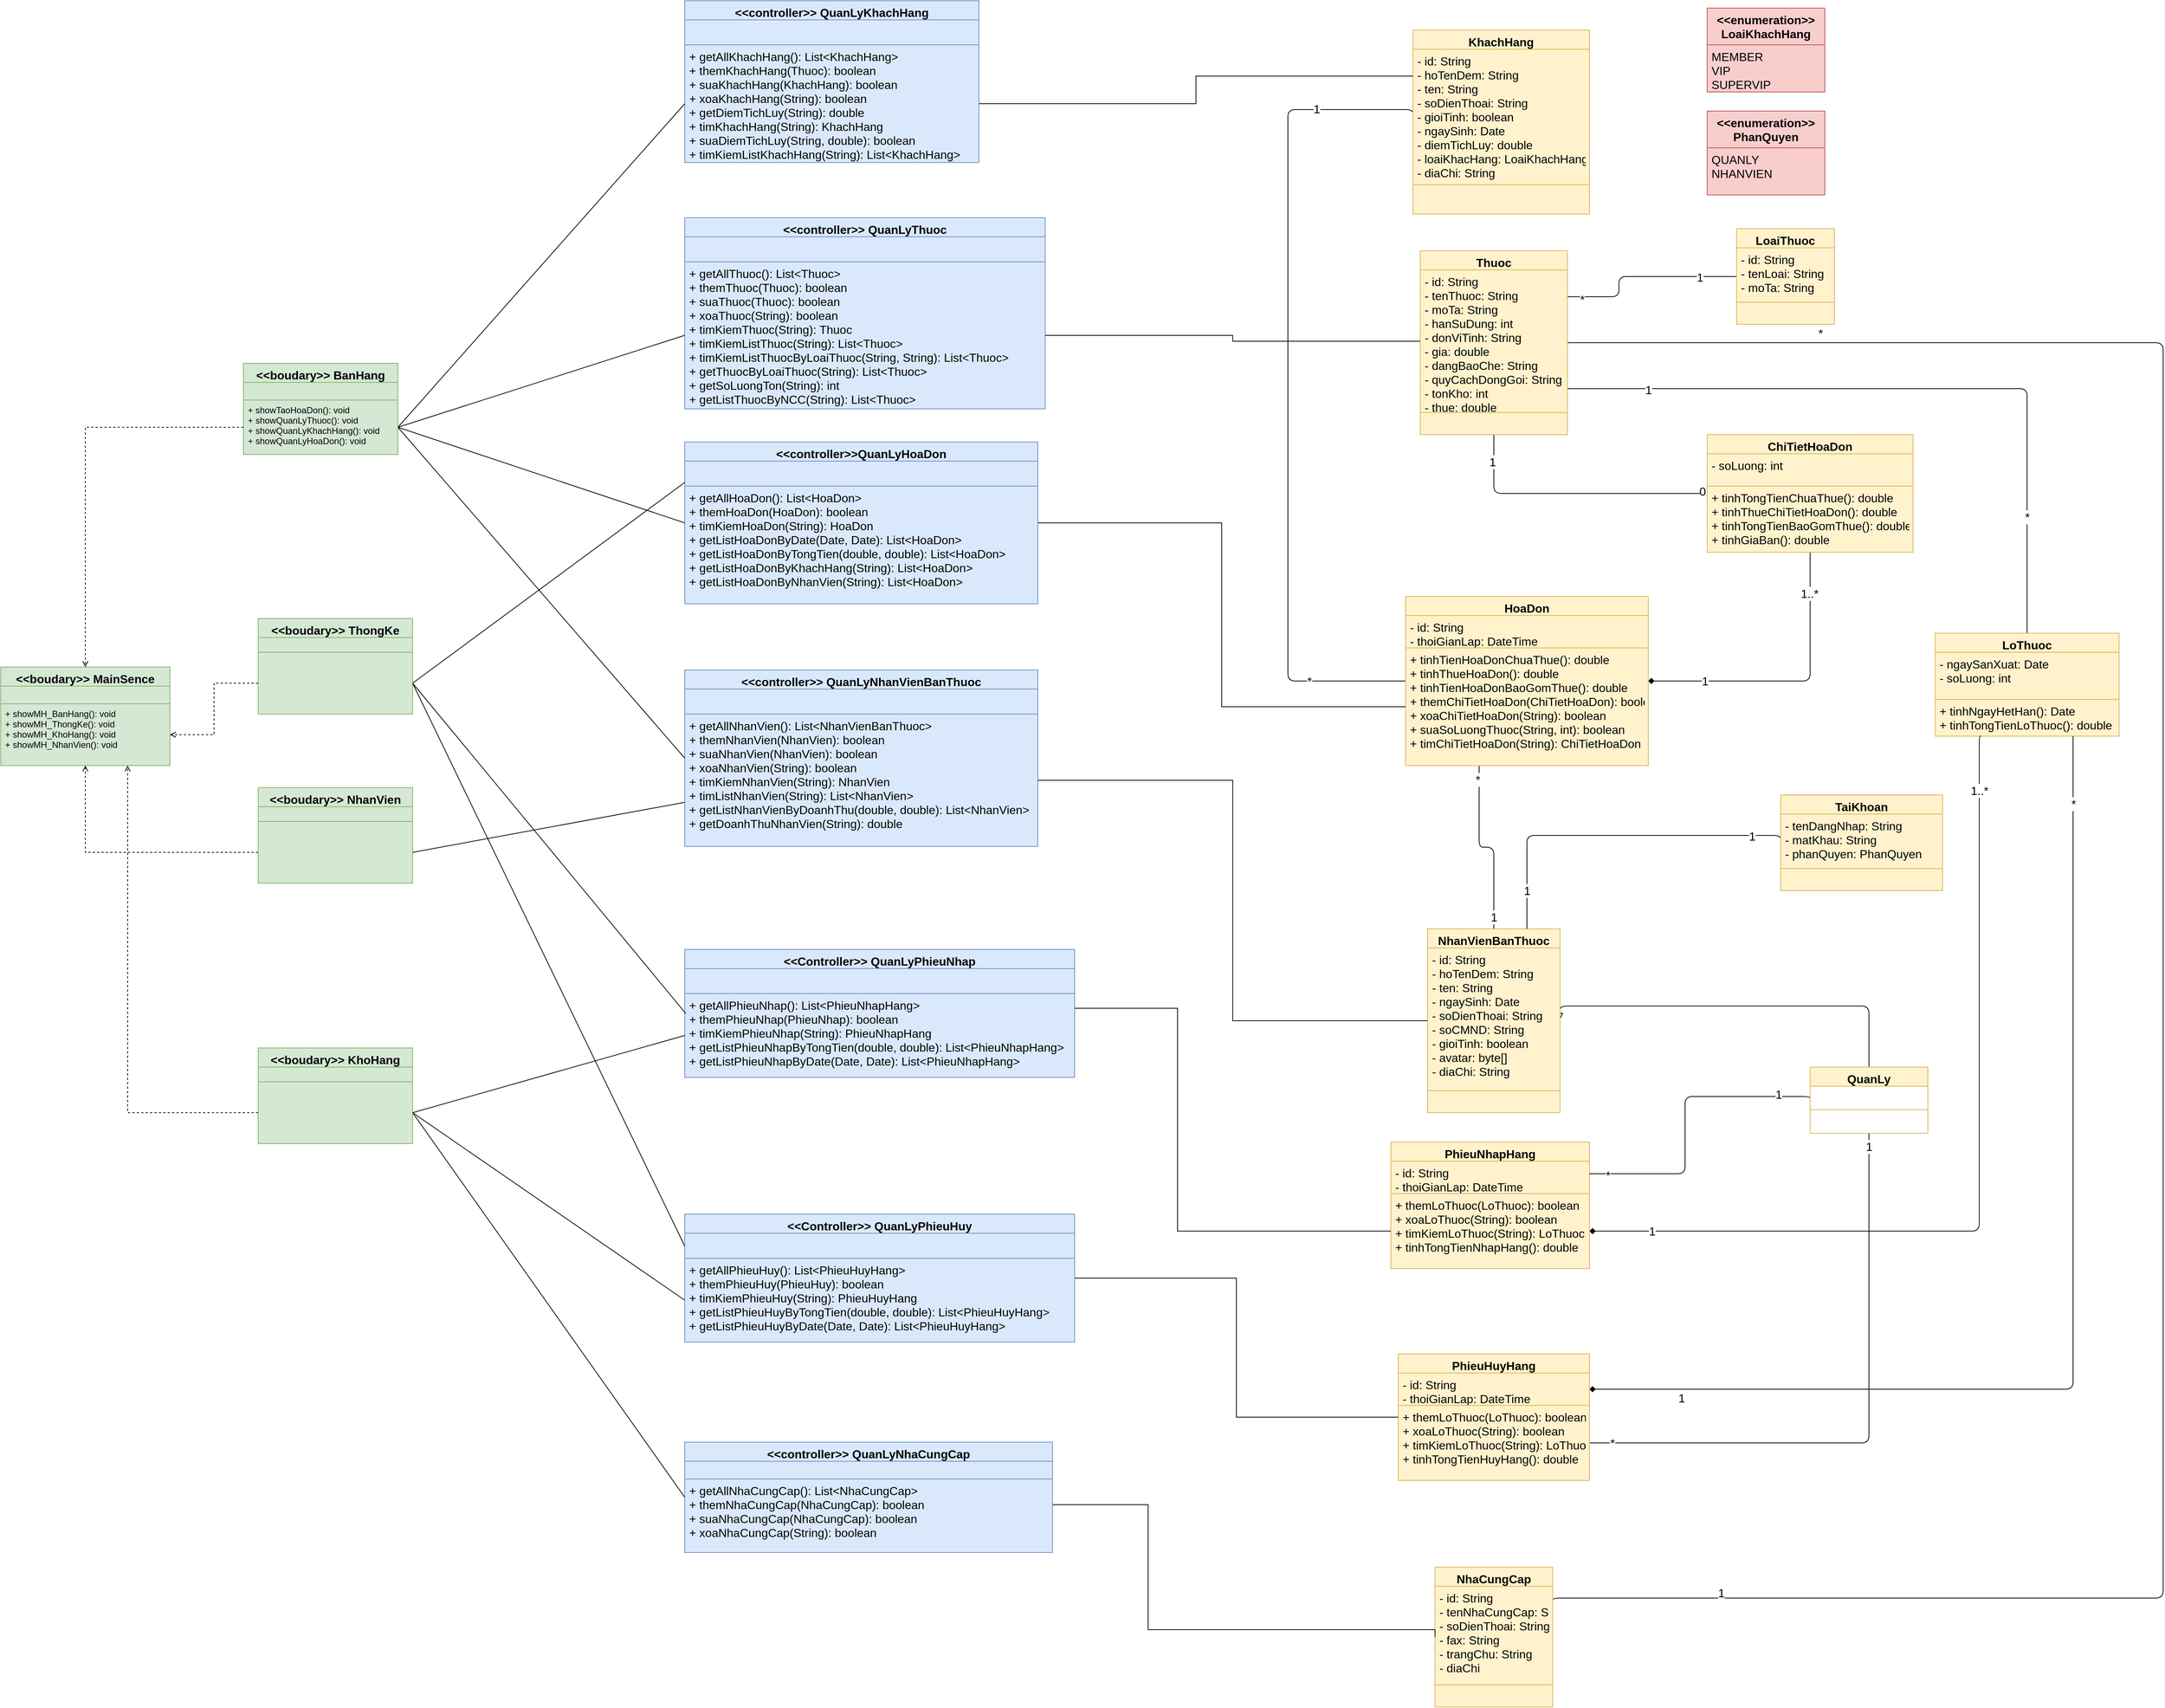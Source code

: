 <mxfile version="13.9.2" type="github">
  <diagram id="XHl6deZldhwPEHkXV4xW" name="Page-1">
    <mxGraphModel dx="7342" dy="2844" grid="1" gridSize="10" guides="1" tooltips="1" connect="1" arrows="1" fold="1" page="1" pageScale="1" pageWidth="827" pageHeight="1169" math="0" shadow="0">
      <root>
        <mxCell id="0" />
        <mxCell id="1" parent="0" />
        <mxCell id="72rOdH8bdGvCyoByHbND-1" style="edgeStyle=orthogonalEdgeStyle;rounded=1;orthogonalLoop=1;jettySize=auto;html=1;exitX=0;exitY=0.5;exitDx=0;exitDy=0;entryX=1;entryY=0.25;entryDx=0;entryDy=0;endArrow=none;endFill=0;fontSize=16;" parent="1" source="72rOdH8bdGvCyoByHbND-67" target="72rOdH8bdGvCyoByHbND-72" edge="1">
          <mxGeometry relative="1" as="geometry">
            <Array as="points">
              <mxPoint x="650" y="405" />
              <mxPoint x="650" y="433" />
            </Array>
          </mxGeometry>
        </mxCell>
        <mxCell id="72rOdH8bdGvCyoByHbND-2" value="*" style="edgeLabel;html=1;align=center;verticalAlign=middle;resizable=0;points=[];fontSize=16;" parent="72rOdH8bdGvCyoByHbND-1" vertex="1" connectable="0">
          <mxGeometry x="0.767" relative="1" as="geometry">
            <mxPoint x="-10" y="3" as="offset" />
          </mxGeometry>
        </mxCell>
        <mxCell id="72rOdH8bdGvCyoByHbND-3" value="1" style="edgeLabel;html=1;align=center;verticalAlign=middle;resizable=0;points=[];fontSize=16;" parent="72rOdH8bdGvCyoByHbND-1" vertex="1" connectable="0">
          <mxGeometry x="-0.678" y="1" relative="1" as="geometry">
            <mxPoint x="-9" as="offset" />
          </mxGeometry>
        </mxCell>
        <mxCell id="72rOdH8bdGvCyoByHbND-4" style="edgeStyle=orthogonalEdgeStyle;rounded=1;orthogonalLoop=1;jettySize=auto;html=1;entryX=1;entryY=0.5;entryDx=0;entryDy=0;endArrow=none;endFill=0;exitX=1;exitY=0.25;exitDx=0;exitDy=0;fontSize=16;" parent="1" source="72rOdH8bdGvCyoByHbND-78" target="72rOdH8bdGvCyoByHbND-72" edge="1">
          <mxGeometry relative="1" as="geometry">
            <mxPoint x="1500" y="1027" as="sourcePoint" />
            <Array as="points">
              <mxPoint x="560" y="2202" />
              <mxPoint x="1390" y="2202" />
              <mxPoint x="1390" y="495" />
            </Array>
          </mxGeometry>
        </mxCell>
        <mxCell id="72rOdH8bdGvCyoByHbND-5" value="*" style="edgeLabel;html=1;align=center;verticalAlign=middle;resizable=0;points=[];fontSize=16;" parent="72rOdH8bdGvCyoByHbND-4" vertex="1" connectable="0">
          <mxGeometry x="0.795" relative="1" as="geometry">
            <mxPoint y="-13.12" as="offset" />
          </mxGeometry>
        </mxCell>
        <mxCell id="72rOdH8bdGvCyoByHbND-6" value="1" style="edgeLabel;html=1;align=center;verticalAlign=middle;resizable=0;points=[];fontSize=16;" parent="72rOdH8bdGvCyoByHbND-4" vertex="1" connectable="0">
          <mxGeometry x="-0.862" relative="1" as="geometry">
            <mxPoint x="2.5" y="-7.15" as="offset" />
          </mxGeometry>
        </mxCell>
        <mxCell id="72rOdH8bdGvCyoByHbND-7" style="edgeStyle=orthogonalEdgeStyle;rounded=1;orthogonalLoop=1;jettySize=auto;html=1;exitX=0.5;exitY=0;exitDx=0;exitDy=0;endArrow=none;endFill=0;entryX=1;entryY=0.75;entryDx=0;entryDy=0;fontSize=16;" parent="1" source="72rOdH8bdGvCyoByHbND-35" target="72rOdH8bdGvCyoByHbND-72" edge="1">
          <mxGeometry relative="1" as="geometry">
            <mxPoint x="1490" y="1090" as="targetPoint" />
          </mxGeometry>
        </mxCell>
        <mxCell id="72rOdH8bdGvCyoByHbND-8" value="1" style="edgeLabel;html=1;align=center;verticalAlign=middle;resizable=0;points=[];fontSize=16;" parent="72rOdH8bdGvCyoByHbND-7" vertex="1" connectable="0">
          <mxGeometry x="0.771" y="1" relative="1" as="geometry">
            <mxPoint as="offset" />
          </mxGeometry>
        </mxCell>
        <mxCell id="72rOdH8bdGvCyoByHbND-9" value="*" style="edgeLabel;html=1;align=center;verticalAlign=middle;resizable=0;points=[];fontSize=16;" parent="72rOdH8bdGvCyoByHbND-7" vertex="1" connectable="0">
          <mxGeometry x="-0.669" relative="1" as="geometry">
            <mxPoint as="offset" />
          </mxGeometry>
        </mxCell>
        <mxCell id="72rOdH8bdGvCyoByHbND-10" style="edgeStyle=orthogonalEdgeStyle;rounded=1;orthogonalLoop=1;jettySize=auto;html=1;exitX=0.5;exitY=0;exitDx=0;exitDy=0;entryX=0.303;entryY=1;entryDx=0;entryDy=0;endArrow=none;endFill=0;fontSize=16;entryPerimeter=0;" parent="1" source="72rOdH8bdGvCyoByHbND-53" target="72rOdH8bdGvCyoByHbND-71" edge="1">
          <mxGeometry relative="1" as="geometry" />
        </mxCell>
        <mxCell id="72rOdH8bdGvCyoByHbND-11" value="1" style="edgeLabel;html=1;align=center;verticalAlign=middle;resizable=0;points=[];fontSize=16;" parent="72rOdH8bdGvCyoByHbND-10" vertex="1" connectable="0">
          <mxGeometry x="-0.869" relative="1" as="geometry">
            <mxPoint as="offset" />
          </mxGeometry>
        </mxCell>
        <mxCell id="72rOdH8bdGvCyoByHbND-12" value="*" style="edgeLabel;html=1;align=center;verticalAlign=middle;resizable=0;points=[];fontSize=16;" parent="72rOdH8bdGvCyoByHbND-10" vertex="1" connectable="0">
          <mxGeometry x="0.841" y="2" relative="1" as="geometry">
            <mxPoint as="offset" />
          </mxGeometry>
        </mxCell>
        <mxCell id="72rOdH8bdGvCyoByHbND-16" style="edgeStyle=orthogonalEdgeStyle;rounded=1;orthogonalLoop=1;jettySize=auto;html=1;exitX=1;exitY=0.5;exitDx=0;exitDy=0;entryX=0.5;entryY=0;entryDx=0;entryDy=0;startArrow=block;startFill=0;endArrow=none;endFill=0;fontSize=16;" parent="1" source="72rOdH8bdGvCyoByHbND-54" target="72rOdH8bdGvCyoByHbND-65" edge="1">
          <mxGeometry relative="1" as="geometry">
            <Array as="points">
              <mxPoint x="570" y="1397" />
              <mxPoint x="990" y="1397" />
            </Array>
          </mxGeometry>
        </mxCell>
        <mxCell id="72rOdH8bdGvCyoByHbND-17" style="edgeStyle=orthogonalEdgeStyle;rounded=1;orthogonalLoop=1;jettySize=auto;html=1;exitX=0;exitY=0.5;exitDx=0;exitDy=0;endArrow=none;endFill=0;fontSize=16;" parent="1" source="72rOdH8bdGvCyoByHbND-33" target="72rOdH8bdGvCyoByHbND-69" edge="1">
          <mxGeometry relative="1" as="geometry">
            <Array as="points">
              <mxPoint x="200" y="178" />
              <mxPoint x="200" y="955" />
            </Array>
          </mxGeometry>
        </mxCell>
        <mxCell id="72rOdH8bdGvCyoByHbND-18" value="1" style="edgeLabel;html=1;align=center;verticalAlign=middle;resizable=0;points=[];fontSize=16;" parent="72rOdH8bdGvCyoByHbND-17" vertex="1" connectable="0">
          <mxGeometry x="-0.747" y="-1" relative="1" as="geometry">
            <mxPoint as="offset" />
          </mxGeometry>
        </mxCell>
        <mxCell id="72rOdH8bdGvCyoByHbND-19" value="*" style="edgeLabel;html=1;align=center;verticalAlign=middle;resizable=0;points=[];fontSize=16;" parent="72rOdH8bdGvCyoByHbND-17" vertex="1" connectable="0">
          <mxGeometry x="0.765" relative="1" as="geometry">
            <mxPoint as="offset" />
          </mxGeometry>
        </mxCell>
        <mxCell id="72rOdH8bdGvCyoByHbND-23" style="edgeStyle=orthogonalEdgeStyle;rounded=1;orthogonalLoop=1;jettySize=auto;html=1;exitX=0.5;exitY=1;exitDx=0;exitDy=0;endArrow=diamond;endFill=1;fontSize=16;entryX=1;entryY=0.5;entryDx=0;entryDy=0;" parent="1" source="72rOdH8bdGvCyoByHbND-75" target="72rOdH8bdGvCyoByHbND-69" edge="1">
          <mxGeometry relative="1" as="geometry">
            <Array as="points">
              <mxPoint x="910" y="955" />
            </Array>
          </mxGeometry>
        </mxCell>
        <mxCell id="72rOdH8bdGvCyoByHbND-24" value="1" style="edgeLabel;html=1;align=center;verticalAlign=middle;resizable=0;points=[];fontSize=16;" parent="72rOdH8bdGvCyoByHbND-23" vertex="1" connectable="0">
          <mxGeometry x="0.61" relative="1" as="geometry">
            <mxPoint as="offset" />
          </mxGeometry>
        </mxCell>
        <mxCell id="72rOdH8bdGvCyoByHbND-25" value="1..*" style="edgeLabel;html=1;align=center;verticalAlign=middle;resizable=0;points=[];fontSize=16;" parent="72rOdH8bdGvCyoByHbND-23" vertex="1" connectable="0">
          <mxGeometry x="-0.718" y="-1" relative="1" as="geometry">
            <mxPoint as="offset" />
          </mxGeometry>
        </mxCell>
        <mxCell id="72rOdH8bdGvCyoByHbND-26" style="edgeStyle=orthogonalEdgeStyle;rounded=1;orthogonalLoop=1;jettySize=auto;html=1;exitX=0;exitY=0.25;exitDx=0;exitDy=0;entryX=0.5;entryY=1;entryDx=0;entryDy=0;endArrow=none;endFill=0;fontSize=16;" parent="1" source="72rOdH8bdGvCyoByHbND-75" target="72rOdH8bdGvCyoByHbND-74" edge="1">
          <mxGeometry relative="1" as="geometry">
            <Array as="points">
              <mxPoint x="480" y="700" />
            </Array>
          </mxGeometry>
        </mxCell>
        <mxCell id="72rOdH8bdGvCyoByHbND-27" value="0..*" style="edgeLabel;html=1;align=center;verticalAlign=middle;resizable=0;points=[];fontSize=16;" parent="72rOdH8bdGvCyoByHbND-26" vertex="1" connectable="0">
          <mxGeometry x="-0.821" y="1" relative="1" as="geometry">
            <mxPoint as="offset" />
          </mxGeometry>
        </mxCell>
        <mxCell id="72rOdH8bdGvCyoByHbND-28" value="1" style="edgeLabel;html=1;align=center;verticalAlign=middle;resizable=0;points=[];fontSize=16;" parent="72rOdH8bdGvCyoByHbND-26" vertex="1" connectable="0">
          <mxGeometry x="0.821" y="2" relative="1" as="geometry">
            <mxPoint as="offset" />
          </mxGeometry>
        </mxCell>
        <mxCell id="72rOdH8bdGvCyoByHbND-32" value="KhachHang" style="swimlane;fontStyle=1;align=center;verticalAlign=top;childLayout=stackLayout;horizontal=1;startSize=26;horizontalStack=0;resizeParent=1;resizeParentMax=0;resizeLast=0;collapsible=1;marginBottom=0;fillColor=#fff2cc;strokeColor=#d6b656;fontSize=16;" parent="1" vertex="1">
          <mxGeometry x="370" y="70" width="240" height="250" as="geometry" />
        </mxCell>
        <mxCell id="72rOdH8bdGvCyoByHbND-33" value="- id: String&#xa;- hoTenDem: String&#xa;- ten: String&#xa;- soDienThoai: String&#xa;- gioiTinh: boolean&#xa;- ngaySinh: Date&#xa;- diemTichLuy: double&#xa;- loaiKhacHang: LoaiKhachHang&#xa;- diaChi: String" style="text;strokeColor=#d6b656;fillColor=#fff2cc;align=left;verticalAlign=top;spacingLeft=4;spacingRight=4;overflow=hidden;rotatable=0;points=[[0,0.5],[1,0.5]];portConstraint=eastwest;fontSize=16;" parent="72rOdH8bdGvCyoByHbND-32" vertex="1">
          <mxGeometry y="26" width="240" height="184" as="geometry" />
        </mxCell>
        <mxCell id="72rOdH8bdGvCyoByHbND-34" value="" style="rounded=0;whiteSpace=wrap;html=1;fillColor=#fff2cc;strokeColor=#d6b656;fontSize=16;" parent="72rOdH8bdGvCyoByHbND-32" vertex="1">
          <mxGeometry y="210" width="240" height="40" as="geometry" />
        </mxCell>
        <mxCell id="72rOdH8bdGvCyoByHbND-35" value="LoThuoc" style="swimlane;fontStyle=1;align=center;verticalAlign=top;childLayout=stackLayout;horizontal=1;startSize=26;horizontalStack=0;resizeParent=1;resizeParentMax=0;resizeLast=0;collapsible=1;marginBottom=0;fillColor=#fff2cc;strokeColor=#d6b656;fontSize=16;" parent="1" vertex="1">
          <mxGeometry x="1080" y="890" width="250" height="140" as="geometry" />
        </mxCell>
        <mxCell id="72rOdH8bdGvCyoByHbND-36" value="- ngaySanXuat: Date&#xa;- soLuong: int" style="text;strokeColor=#d6b656;fillColor=#fff2cc;align=left;verticalAlign=top;spacingLeft=4;spacingRight=4;overflow=hidden;rotatable=0;points=[[0,0.5],[1,0.5]];portConstraint=eastwest;fontSize=16;" parent="72rOdH8bdGvCyoByHbND-35" vertex="1">
          <mxGeometry y="26" width="250" height="64" as="geometry" />
        </mxCell>
        <mxCell id="72rOdH8bdGvCyoByHbND-37" value="+ tinhNgayHetHan(): Date&#xa;+ tinhTongTienLoThuoc(): double" style="text;strokeColor=#d6b656;fillColor=#fff2cc;align=left;verticalAlign=top;spacingLeft=4;spacingRight=4;overflow=hidden;rotatable=0;points=[[0,0.5],[1,0.5]];portConstraint=eastwest;fontSize=16;" parent="72rOdH8bdGvCyoByHbND-35" vertex="1">
          <mxGeometry y="90" width="250" height="50" as="geometry" />
        </mxCell>
        <mxCell id="72rOdH8bdGvCyoByHbND-38" style="edgeStyle=orthogonalEdgeStyle;rounded=1;orthogonalLoop=1;jettySize=auto;html=1;exitX=1;exitY=0.5;exitDx=0;exitDy=0;entryX=0.25;entryY=1;entryDx=0;entryDy=0;startArrow=diamond;startFill=1;endArrow=none;endFill=0;fontSize=16;" parent="1" source="72rOdH8bdGvCyoByHbND-43" target="72rOdH8bdGvCyoByHbND-35" edge="1">
          <mxGeometry relative="1" as="geometry">
            <Array as="points">
              <mxPoint x="1140" y="1703" />
              <mxPoint x="1140" y="1030" />
            </Array>
          </mxGeometry>
        </mxCell>
        <mxCell id="72rOdH8bdGvCyoByHbND-39" value="1" style="edgeLabel;html=1;align=center;verticalAlign=middle;resizable=0;points=[];fontSize=16;" parent="72rOdH8bdGvCyoByHbND-38" vertex="1" connectable="0">
          <mxGeometry x="-0.86" relative="1" as="geometry">
            <mxPoint as="offset" />
          </mxGeometry>
        </mxCell>
        <mxCell id="72rOdH8bdGvCyoByHbND-40" value="1..*" style="edgeLabel;html=1;align=center;verticalAlign=middle;resizable=0;points=[];fontSize=16;" parent="72rOdH8bdGvCyoByHbND-38" vertex="1" connectable="0">
          <mxGeometry x="0.874" relative="1" as="geometry">
            <mxPoint as="offset" />
          </mxGeometry>
        </mxCell>
        <mxCell id="72rOdH8bdGvCyoByHbND-41" value="PhieuNhapHang" style="swimlane;fontStyle=1;align=center;verticalAlign=top;childLayout=stackLayout;horizontal=1;startSize=26;horizontalStack=0;resizeParent=1;resizeParentMax=0;resizeLast=0;collapsible=1;marginBottom=0;fillColor=#fff2cc;strokeColor=#d6b656;fontSize=16;" parent="1" vertex="1">
          <mxGeometry x="340" y="1582" width="270" height="172" as="geometry" />
        </mxCell>
        <mxCell id="72rOdH8bdGvCyoByHbND-42" value="- id: String&#xa;- thoiGianLap: DateTime " style="text;strokeColor=#d6b656;fillColor=#fff2cc;align=left;verticalAlign=top;spacingLeft=4;spacingRight=4;overflow=hidden;rotatable=0;points=[[0,0.5],[1,0.5]];portConstraint=eastwest;fontSize=16;" parent="72rOdH8bdGvCyoByHbND-41" vertex="1">
          <mxGeometry y="26" width="270" height="44" as="geometry" />
        </mxCell>
        <mxCell id="72rOdH8bdGvCyoByHbND-43" value="+ themLoThuoc(LoThuoc): boolean&#xa;+ xoaLoThuoc(String): boolean&#xa;+ timKiemLoThuoc(String): LoThuoc&#xa;+ tinhTongTienNhapHang(): double" style="text;strokeColor=#d6b656;fillColor=#fff2cc;align=left;verticalAlign=top;spacingLeft=4;spacingRight=4;overflow=hidden;rotatable=0;points=[[0,0.5],[1,0.5]];portConstraint=eastwest;fontSize=16;" parent="72rOdH8bdGvCyoByHbND-41" vertex="1">
          <mxGeometry y="70" width="270" height="102" as="geometry" />
        </mxCell>
        <mxCell id="72rOdH8bdGvCyoByHbND-44" style="edgeStyle=orthogonalEdgeStyle;rounded=1;orthogonalLoop=1;jettySize=auto;html=1;exitX=1;exitY=0.25;exitDx=0;exitDy=0;entryX=0;entryY=0.5;entryDx=0;entryDy=0;startArrow=none;startFill=0;endArrow=none;endFill=0;fontSize=16;" parent="1" source="72rOdH8bdGvCyoByHbND-41" target="72rOdH8bdGvCyoByHbND-65" edge="1">
          <mxGeometry relative="1" as="geometry">
            <Array as="points">
              <mxPoint x="740" y="1625" />
              <mxPoint x="740" y="1520" />
              <mxPoint x="910" y="1520" />
            </Array>
          </mxGeometry>
        </mxCell>
        <mxCell id="72rOdH8bdGvCyoByHbND-45" value="1" style="edgeLabel;html=1;align=center;verticalAlign=middle;resizable=0;points=[];fontSize=16;" parent="72rOdH8bdGvCyoByHbND-44" vertex="1" connectable="0">
          <mxGeometry x="0.766" y="3" relative="1" as="geometry">
            <mxPoint as="offset" />
          </mxGeometry>
        </mxCell>
        <mxCell id="72rOdH8bdGvCyoByHbND-46" value="*" style="edgeLabel;html=1;align=center;verticalAlign=middle;resizable=0;points=[];fontSize=16;" parent="72rOdH8bdGvCyoByHbND-44" vertex="1" connectable="0">
          <mxGeometry x="-0.881" y="-2" relative="1" as="geometry">
            <mxPoint as="offset" />
          </mxGeometry>
        </mxCell>
        <mxCell id="72rOdH8bdGvCyoByHbND-47" style="edgeStyle=orthogonalEdgeStyle;rounded=1;orthogonalLoop=1;jettySize=auto;html=1;exitX=1;exitY=0.5;exitDx=0;exitDy=0;entryX=0.75;entryY=1;entryDx=0;entryDy=0;startArrow=diamond;startFill=1;endArrow=none;endFill=0;fontSize=16;" parent="1" source="72rOdH8bdGvCyoByHbND-57" target="72rOdH8bdGvCyoByHbND-35" edge="1">
          <mxGeometry relative="1" as="geometry">
            <Array as="points">
              <mxPoint x="1268" y="1918" />
            </Array>
          </mxGeometry>
        </mxCell>
        <mxCell id="72rOdH8bdGvCyoByHbND-48" value="1" style="edgeLabel;html=1;align=center;verticalAlign=middle;resizable=0;points=[];fontSize=16;" parent="72rOdH8bdGvCyoByHbND-47" vertex="1" connectable="0">
          <mxGeometry x="-0.838" y="-12" relative="1" as="geometry">
            <mxPoint as="offset" />
          </mxGeometry>
        </mxCell>
        <mxCell id="72rOdH8bdGvCyoByHbND-49" value="*" style="edgeLabel;html=1;align=center;verticalAlign=middle;resizable=0;points=[];fontSize=16;" parent="72rOdH8bdGvCyoByHbND-47" vertex="1" connectable="0">
          <mxGeometry x="0.881" relative="1" as="geometry">
            <mxPoint as="offset" />
          </mxGeometry>
        </mxCell>
        <mxCell id="72rOdH8bdGvCyoByHbND-50" style="edgeStyle=orthogonalEdgeStyle;rounded=1;orthogonalLoop=1;jettySize=auto;html=1;exitX=1;exitY=0.5;exitDx=0;exitDy=0;entryX=0.5;entryY=1;entryDx=0;entryDy=0;startArrow=none;startFill=0;endArrow=none;endFill=0;fontSize=16;" parent="1" source="72rOdH8bdGvCyoByHbND-58" target="72rOdH8bdGvCyoByHbND-65" edge="1">
          <mxGeometry relative="1" as="geometry">
            <Array as="points">
              <mxPoint x="990" y="1991" />
            </Array>
          </mxGeometry>
        </mxCell>
        <mxCell id="72rOdH8bdGvCyoByHbND-51" value="*" style="edgeLabel;html=1;align=center;verticalAlign=middle;resizable=0;points=[];fontSize=16;" parent="72rOdH8bdGvCyoByHbND-50" vertex="1" connectable="0">
          <mxGeometry x="-0.924" relative="1" as="geometry">
            <mxPoint as="offset" />
          </mxGeometry>
        </mxCell>
        <mxCell id="72rOdH8bdGvCyoByHbND-52" value="1" style="edgeLabel;html=1;align=center;verticalAlign=middle;resizable=0;points=[];fontSize=16;" parent="72rOdH8bdGvCyoByHbND-50" vertex="1" connectable="0">
          <mxGeometry x="0.956" relative="1" as="geometry">
            <mxPoint as="offset" />
          </mxGeometry>
        </mxCell>
        <mxCell id="72rOdH8bdGvCyoByHbND-53" value="NhanVienBanThuoc" style="swimlane;fontStyle=1;align=center;verticalAlign=top;childLayout=stackLayout;horizontal=1;startSize=26;horizontalStack=0;resizeParent=1;resizeParentMax=0;resizeLast=0;collapsible=1;marginBottom=0;fillColor=#fff2cc;strokeColor=#d6b656;fontSize=16;" parent="1" vertex="1">
          <mxGeometry x="390" y="1292" width="180" height="250" as="geometry" />
        </mxCell>
        <mxCell id="72rOdH8bdGvCyoByHbND-54" value="- id: String&#xa;- hoTenDem: String&#xa;- ten: String&#xa;- ngaySinh: Date&#xa;- soDienThoai: String&#xa;- soCMND: String&#xa;- gioiTinh: boolean&#xa;- avatar: byte[]&#xa;- diaChi: String" style="text;strokeColor=#d6b656;fillColor=#fff2cc;align=left;verticalAlign=top;spacingLeft=4;spacingRight=4;overflow=hidden;rotatable=0;points=[[0,0.5],[1,0.5]];portConstraint=eastwest;fontSize=16;" parent="72rOdH8bdGvCyoByHbND-53" vertex="1">
          <mxGeometry y="26" width="180" height="194" as="geometry" />
        </mxCell>
        <mxCell id="72rOdH8bdGvCyoByHbND-55" value="" style="rounded=0;whiteSpace=wrap;html=1;fillColor=#fff2cc;strokeColor=#d6b656;fontSize=16;" parent="72rOdH8bdGvCyoByHbND-53" vertex="1">
          <mxGeometry y="220" width="180" height="30" as="geometry" />
        </mxCell>
        <mxCell id="72rOdH8bdGvCyoByHbND-56" value="PhieuHuyHang" style="swimlane;fontStyle=1;align=center;verticalAlign=top;childLayout=stackLayout;horizontal=1;startSize=26;horizontalStack=0;resizeParent=1;resizeParentMax=0;resizeLast=0;collapsible=1;marginBottom=0;fillColor=#fff2cc;strokeColor=#d6b656;fontSize=16;" parent="1" vertex="1">
          <mxGeometry x="350" y="1870" width="260" height="172" as="geometry" />
        </mxCell>
        <mxCell id="72rOdH8bdGvCyoByHbND-57" value="- id: String&#xa;- thoiGianLap: DateTime " style="text;strokeColor=#d6b656;fillColor=#fff2cc;align=left;verticalAlign=top;spacingLeft=4;spacingRight=4;overflow=hidden;rotatable=0;points=[[0,0.5],[1,0.5]];portConstraint=eastwest;fontSize=16;" parent="72rOdH8bdGvCyoByHbND-56" vertex="1">
          <mxGeometry y="26" width="260" height="44" as="geometry" />
        </mxCell>
        <mxCell id="72rOdH8bdGvCyoByHbND-58" value="+ themLoThuoc(LoThuoc): boolean&#xa;+ xoaLoThuoc(String): boolean&#xa;+ timKiemLoThuoc(String): LoThuoc&#xa;+ tinhTongTienHuyHang(): double" style="text;strokeColor=#d6b656;fillColor=#fff2cc;align=left;verticalAlign=top;spacingLeft=4;spacingRight=4;overflow=hidden;rotatable=0;points=[[0,0.5],[1,0.5]];portConstraint=eastwest;fontSize=16;" parent="72rOdH8bdGvCyoByHbND-56" vertex="1">
          <mxGeometry y="70" width="260" height="102" as="geometry" />
        </mxCell>
        <mxCell id="72rOdH8bdGvCyoByHbND-59" style="edgeStyle=orthogonalEdgeStyle;rounded=1;orthogonalLoop=1;jettySize=auto;html=1;exitX=0;exitY=0.5;exitDx=0;exitDy=0;entryX=0.75;entryY=0;entryDx=0;entryDy=0;endArrow=none;endFill=0;fontSize=16;" parent="1" source="72rOdH8bdGvCyoByHbND-62" target="72rOdH8bdGvCyoByHbND-53" edge="1">
          <mxGeometry relative="1" as="geometry">
            <Array as="points">
              <mxPoint x="525" y="1165" />
            </Array>
          </mxGeometry>
        </mxCell>
        <mxCell id="72rOdH8bdGvCyoByHbND-60" value="1" style="edgeLabel;html=1;align=center;verticalAlign=middle;resizable=0;points=[];fontSize=16;" parent="72rOdH8bdGvCyoByHbND-59" vertex="1" connectable="0">
          <mxGeometry x="-0.797" y="1" relative="1" as="geometry">
            <mxPoint as="offset" />
          </mxGeometry>
        </mxCell>
        <mxCell id="72rOdH8bdGvCyoByHbND-61" value="1" style="edgeLabel;html=1;align=center;verticalAlign=middle;resizable=0;points=[];fontSize=16;" parent="72rOdH8bdGvCyoByHbND-59" vertex="1" connectable="0">
          <mxGeometry x="0.782" relative="1" as="geometry">
            <mxPoint as="offset" />
          </mxGeometry>
        </mxCell>
        <mxCell id="72rOdH8bdGvCyoByHbND-62" value="TaiKhoan" style="swimlane;fontStyle=1;align=center;verticalAlign=top;childLayout=stackLayout;horizontal=1;startSize=26;horizontalStack=0;resizeParent=1;resizeParentMax=0;resizeLast=0;collapsible=1;marginBottom=0;fillColor=#fff2cc;strokeColor=#d6b656;fontSize=16;" parent="1" vertex="1">
          <mxGeometry x="870" y="1110" width="220" height="130" as="geometry" />
        </mxCell>
        <mxCell id="72rOdH8bdGvCyoByHbND-63" value="- tenDangNhap: String&#xa;- matKhau: String&#xa;- phanQuyen: PhanQuyen" style="text;strokeColor=#d6b656;fillColor=#fff2cc;align=left;verticalAlign=top;spacingLeft=4;spacingRight=4;overflow=hidden;rotatable=0;points=[[0,0.5],[1,0.5]];portConstraint=eastwest;fontSize=16;" parent="72rOdH8bdGvCyoByHbND-62" vertex="1">
          <mxGeometry y="26" width="220" height="74" as="geometry" />
        </mxCell>
        <mxCell id="72rOdH8bdGvCyoByHbND-64" value="" style="rounded=0;whiteSpace=wrap;html=1;fillColor=#fff2cc;strokeColor=#d6b656;fontSize=16;" parent="72rOdH8bdGvCyoByHbND-62" vertex="1">
          <mxGeometry y="100" width="220" height="30" as="geometry" />
        </mxCell>
        <mxCell id="72rOdH8bdGvCyoByHbND-65" value="QuanLy" style="swimlane;fontStyle=1;align=center;verticalAlign=top;childLayout=stackLayout;horizontal=1;startSize=26;horizontalStack=0;resizeParent=1;resizeParentMax=0;resizeLast=0;collapsible=1;marginBottom=0;fillColor=#fff2cc;strokeColor=#d6b656;fontSize=16;" parent="1" vertex="1">
          <mxGeometry x="910" y="1480" width="160" height="90" as="geometry" />
        </mxCell>
        <mxCell id="72rOdH8bdGvCyoByHbND-66" value="" style="line;strokeWidth=1;fillColor=#fff2cc;align=left;verticalAlign=middle;spacingTop=-1;spacingLeft=3;spacingRight=3;rotatable=0;labelPosition=right;points=[];portConstraint=eastwest;strokeColor=#d6b656;fontSize=16;" parent="72rOdH8bdGvCyoByHbND-65" vertex="1">
          <mxGeometry y="26" width="160" height="64" as="geometry" />
        </mxCell>
        <mxCell id="72rOdH8bdGvCyoByHbND-67" value="LoaiThuoc" style="swimlane;fontStyle=1;align=center;verticalAlign=top;childLayout=stackLayout;horizontal=1;startSize=26;horizontalStack=0;resizeParent=1;resizeParentMax=0;resizeLast=0;collapsible=1;marginBottom=0;fillColor=#fff2cc;strokeColor=#d6b656;fontSize=16;" parent="1" vertex="1">
          <mxGeometry x="810" y="340" width="133" height="130" as="geometry" />
        </mxCell>
        <mxCell id="72rOdH8bdGvCyoByHbND-68" value="- id: String&#xa;- tenLoai: String&#xa;- moTa: String" style="text;strokeColor=#d6b656;fillColor=#fff2cc;align=left;verticalAlign=top;spacingLeft=4;spacingRight=4;overflow=hidden;rotatable=0;points=[[0,0.5],[1,0.5]];portConstraint=eastwest;fontSize=16;" parent="72rOdH8bdGvCyoByHbND-67" vertex="1">
          <mxGeometry y="26" width="133" height="74" as="geometry" />
        </mxCell>
        <mxCell id="72rOdH8bdGvCyoByHbND-106" value="" style="rounded=0;whiteSpace=wrap;html=1;fillColor=#fff2cc;strokeColor=#d6b656;fontSize=16;" parent="72rOdH8bdGvCyoByHbND-67" vertex="1">
          <mxGeometry y="100" width="133" height="30" as="geometry" />
        </mxCell>
        <mxCell id="72rOdH8bdGvCyoByHbND-69" value="HoaDon" style="swimlane;fontStyle=1;align=center;verticalAlign=top;childLayout=stackLayout;horizontal=1;startSize=26;horizontalStack=0;resizeParent=1;resizeParentMax=0;resizeLast=0;collapsible=1;marginBottom=0;fillColor=#fff2cc;strokeColor=#d6b656;fontSize=16;" parent="1" vertex="1">
          <mxGeometry x="360" y="840" width="330" height="230" as="geometry" />
        </mxCell>
        <mxCell id="72rOdH8bdGvCyoByHbND-70" value="- id: String&#xa;- thoiGianLap: DateTime" style="text;strokeColor=#d6b656;fillColor=#fff2cc;align=left;verticalAlign=top;spacingLeft=4;spacingRight=4;overflow=hidden;rotatable=0;points=[[0,0.5],[1,0.5]];portConstraint=eastwest;fontSize=16;" parent="72rOdH8bdGvCyoByHbND-69" vertex="1">
          <mxGeometry y="26" width="330" height="44" as="geometry" />
        </mxCell>
        <mxCell id="72rOdH8bdGvCyoByHbND-71" value="+ tinhTienHoaDonChuaThue(): double&#xa;+ tinhThueHoaDon(): double&#xa;+ tinhTienHoaDonBaoGomThue(): double&#xa;+ themChiTietHoaDon(ChiTietHoaDon): boolean&#xa;+ xoaChiTietHoaDon(String): boolean&#xa;+ suaSoLuongThuoc(String, int): boolean&#xa;+ timChiTietHoaDon(String): ChiTietHoaDon" style="text;strokeColor=#d6b656;fillColor=#fff2cc;align=left;verticalAlign=top;spacingLeft=4;spacingRight=4;overflow=hidden;rotatable=0;points=[[0,0.5],[1,0.5]];portConstraint=eastwest;fontSize=16;" parent="72rOdH8bdGvCyoByHbND-69" vertex="1">
          <mxGeometry y="70" width="330" height="160" as="geometry" />
        </mxCell>
        <mxCell id="72rOdH8bdGvCyoByHbND-72" value="Thuoc" style="swimlane;fontStyle=1;align=center;verticalAlign=top;childLayout=stackLayout;horizontal=1;startSize=26;horizontalStack=0;resizeParent=1;resizeParentMax=0;resizeLast=0;collapsible=1;marginBottom=0;fillColor=#fff2cc;strokeColor=#d6b656;fontSize=16;" parent="1" vertex="1">
          <mxGeometry x="380" y="370" width="200" height="250" as="geometry" />
        </mxCell>
        <mxCell id="72rOdH8bdGvCyoByHbND-73" value="- id: String&#xa;- tenThuoc: String&#xa;- moTa: String&#xa;- hanSuDung: int&#xa;- donViTinh: String&#xa;- gia: double&#xa;- dangBaoChe: String&#xa;- quyCachDongGoi: String&#xa;- tonKho: int&#xa;- thue: double" style="text;strokeColor=#d6b656;fillColor=#fff2cc;align=left;verticalAlign=top;spacingLeft=4;spacingRight=4;overflow=hidden;rotatable=0;points=[[0,0.5],[1,0.5]];portConstraint=eastwest;fontSize=16;" parent="72rOdH8bdGvCyoByHbND-72" vertex="1">
          <mxGeometry y="26" width="200" height="194" as="geometry" />
        </mxCell>
        <mxCell id="72rOdH8bdGvCyoByHbND-74" value="" style="rounded=0;whiteSpace=wrap;html=1;fillColor=#fff2cc;strokeColor=#d6b656;fontSize=16;" parent="72rOdH8bdGvCyoByHbND-72" vertex="1">
          <mxGeometry y="220" width="200" height="30" as="geometry" />
        </mxCell>
        <mxCell id="72rOdH8bdGvCyoByHbND-75" value="ChiTietHoaDon" style="swimlane;fontStyle=1;align=center;verticalAlign=top;childLayout=stackLayout;horizontal=1;startSize=26;horizontalStack=0;resizeParent=1;resizeParentMax=0;resizeLast=0;collapsible=1;marginBottom=0;fillColor=#fff2cc;strokeColor=#d6b656;fontSize=16;" parent="1" vertex="1">
          <mxGeometry x="770" y="620" width="280" height="160" as="geometry" />
        </mxCell>
        <mxCell id="72rOdH8bdGvCyoByHbND-76" value="- soLuong: int" style="text;strokeColor=#d6b656;fillColor=#fff2cc;align=left;verticalAlign=top;spacingLeft=4;spacingRight=4;overflow=hidden;rotatable=0;points=[[0,0.5],[1,0.5]];portConstraint=eastwest;fontSize=16;" parent="72rOdH8bdGvCyoByHbND-75" vertex="1">
          <mxGeometry y="26" width="280" height="44" as="geometry" />
        </mxCell>
        <mxCell id="72rOdH8bdGvCyoByHbND-77" value="+ tinhTongTienChuaThue(): double&#xa;+ tinhThueChiTietHoaDon(): double&#xa;+ tinhTongTienBaoGomThue(): double&#xa;+ tinhGiaBan(): double" style="text;strokeColor=#d6b656;fillColor=#fff2cc;align=left;verticalAlign=top;spacingLeft=4;spacingRight=4;overflow=hidden;rotatable=0;points=[[0,0.5],[1,0.5]];portConstraint=eastwest;fontSize=16;" parent="72rOdH8bdGvCyoByHbND-75" vertex="1">
          <mxGeometry y="70" width="280" height="90" as="geometry" />
        </mxCell>
        <mxCell id="72rOdH8bdGvCyoByHbND-78" value="NhaCungCap" style="swimlane;fontStyle=1;align=center;verticalAlign=top;childLayout=stackLayout;horizontal=1;startSize=26;horizontalStack=0;resizeParent=1;resizeParentMax=0;resizeLast=0;collapsible=1;marginBottom=0;fillColor=#fff2cc;strokeColor=#d6b656;fontSize=16;" parent="1" vertex="1">
          <mxGeometry x="400" y="2160" width="160" height="190" as="geometry" />
        </mxCell>
        <mxCell id="72rOdH8bdGvCyoByHbND-79" value="- id: String&#xa;- tenNhaCungCap: String&#xa;- soDienThoai: String&#xa;- fax: String&#xa;- trangChu: String&#xa;- diaChi" style="text;strokeColor=#d6b656;fillColor=#fff2cc;align=left;verticalAlign=top;spacingLeft=4;spacingRight=4;overflow=hidden;rotatable=0;points=[[0,0.5],[1,0.5]];portConstraint=eastwest;fontSize=16;" parent="72rOdH8bdGvCyoByHbND-78" vertex="1">
          <mxGeometry y="26" width="160" height="134" as="geometry" />
        </mxCell>
        <mxCell id="72rOdH8bdGvCyoByHbND-80" value="" style="rounded=0;whiteSpace=wrap;html=1;fillColor=#fff2cc;strokeColor=#d6b656;fontSize=16;" parent="72rOdH8bdGvCyoByHbND-78" vertex="1">
          <mxGeometry y="160" width="160" height="30" as="geometry" />
        </mxCell>
        <mxCell id="72rOdH8bdGvCyoByHbND-84" value="&lt;&lt;enumeration&gt;&gt;&#xa;LoaiKhachHang" style="swimlane;fontStyle=1;align=center;verticalAlign=top;childLayout=stackLayout;horizontal=1;startSize=50;horizontalStack=0;resizeParent=1;resizeParentMax=0;resizeLast=0;collapsible=1;marginBottom=0;fillColor=#f8cecc;strokeColor=#b85450;fontSize=16;" parent="1" vertex="1">
          <mxGeometry x="770" y="40" width="160" height="114" as="geometry" />
        </mxCell>
        <mxCell id="72rOdH8bdGvCyoByHbND-85" value="MEMBER&#xa;VIP&#xa;SUPERVIP" style="text;strokeColor=#b85450;fillColor=#f8cecc;align=left;verticalAlign=top;spacingLeft=4;spacingRight=4;overflow=hidden;rotatable=0;points=[[0,0.5],[1,0.5]];portConstraint=eastwest;fontSize=16;" parent="72rOdH8bdGvCyoByHbND-84" vertex="1">
          <mxGeometry y="50" width="160" height="64" as="geometry" />
        </mxCell>
        <mxCell id="72rOdH8bdGvCyoByHbND-86" value="&lt;&lt;controller&gt;&gt; QuanLyKhachHang" style="swimlane;fontStyle=1;align=center;verticalAlign=top;childLayout=stackLayout;horizontal=1;startSize=26;horizontalStack=0;resizeParent=1;resizeParentMax=0;resizeLast=0;collapsible=1;marginBottom=0;fillColor=#dae8fc;strokeColor=#6c8ebf;fontSize=16;" parent="1" vertex="1">
          <mxGeometry x="-620" y="30" width="400" height="220" as="geometry" />
        </mxCell>
        <mxCell id="72rOdH8bdGvCyoByHbND-90" value="" style="rounded=0;whiteSpace=wrap;html=1;fillColor=#dae8fc;strokeColor=#6c8ebf;fontSize=16;" parent="72rOdH8bdGvCyoByHbND-86" vertex="1">
          <mxGeometry y="26" width="400" height="34" as="geometry" />
        </mxCell>
        <mxCell id="72rOdH8bdGvCyoByHbND-89" value="+ getAllKhachHang(): List&lt;KhachHang&gt;&#xa;+ themKhachHang(Thuoc): boolean&#xa;+ suaKhachHang(KhachHang): boolean&#xa;+ xoaKhachHang(String): boolean&#xa;+ getDiemTichLuy(String): double&#xa;+ timKhachHang(String): KhachHang&#xa;+ suaDiemTichLuy(String, double): boolean&#xa;+ timKiemListKhachHang(String): List&lt;KhachHang&gt;" style="text;strokeColor=#6c8ebf;fillColor=#dae8fc;align=left;verticalAlign=top;spacingLeft=4;spacingRight=4;overflow=hidden;rotatable=0;points=[[0,0.5],[1,0.5]];portConstraint=eastwest;fontSize=16;" parent="72rOdH8bdGvCyoByHbND-86" vertex="1">
          <mxGeometry y="60" width="400" height="160" as="geometry" />
        </mxCell>
        <mxCell id="72rOdH8bdGvCyoByHbND-91" value="&lt;&lt;controller&gt;&gt; QuanLyThuoc" style="swimlane;fontStyle=1;align=center;verticalAlign=top;childLayout=stackLayout;horizontal=1;startSize=26;horizontalStack=0;resizeParent=1;resizeParentMax=0;resizeLast=0;collapsible=1;marginBottom=0;fillColor=#dae8fc;strokeColor=#6c8ebf;fontSize=16;" parent="1" vertex="1">
          <mxGeometry x="-620" y="325" width="490" height="260" as="geometry" />
        </mxCell>
        <mxCell id="72rOdH8bdGvCyoByHbND-95" value="" style="rounded=0;whiteSpace=wrap;html=1;fillColor=#dae8fc;strokeColor=#6c8ebf;fontSize=16;" parent="72rOdH8bdGvCyoByHbND-91" vertex="1">
          <mxGeometry y="26" width="490" height="34" as="geometry" />
        </mxCell>
        <mxCell id="72rOdH8bdGvCyoByHbND-94" value="+ getAllThuoc(): List&lt;Thuoc&gt;&#xa;+ themThuoc(Thuoc): boolean&#xa;+ suaThuoc(Thuoc): boolean&#xa;+ xoaThuoc(String): boolean&#xa;+ timKiemThuoc(String): Thuoc&#xa;+ timKiemListThuoc(String): List&lt;Thuoc&gt;&#xa;+ timKiemListThuocByLoaiThuoc(String, String): List&lt;Thuoc&gt;&#xa;+ getThuocByLoaiThuoc(String): List&lt;Thuoc&gt;&#xa;+ getSoLuongTon(String): int&#xa;+ getListThuocByNCC(String): List&lt;Thuoc&gt;" style="text;strokeColor=#6c8ebf;fillColor=#dae8fc;align=left;verticalAlign=top;spacingLeft=4;spacingRight=4;overflow=hidden;rotatable=0;points=[[0,0.5],[1,0.5]];portConstraint=eastwest;fontSize=16;" parent="72rOdH8bdGvCyoByHbND-91" vertex="1">
          <mxGeometry y="60" width="490" height="200" as="geometry" />
        </mxCell>
        <mxCell id="72rOdH8bdGvCyoByHbND-101" value="&lt;&lt;controller&gt;&gt; QuanLyNhanVienBanThuoc" style="swimlane;fontStyle=1;align=center;verticalAlign=top;childLayout=stackLayout;horizontal=1;startSize=26;horizontalStack=0;resizeParent=1;resizeParentMax=0;resizeLast=0;collapsible=1;marginBottom=0;fillColor=#dae8fc;strokeColor=#6c8ebf;fontSize=16;" parent="1" vertex="1">
          <mxGeometry x="-620" y="940" width="480" height="240" as="geometry" />
        </mxCell>
        <mxCell id="72rOdH8bdGvCyoByHbND-107" value="" style="rounded=0;whiteSpace=wrap;html=1;fillColor=#dae8fc;strokeColor=#6c8ebf;fontSize=16;" parent="72rOdH8bdGvCyoByHbND-101" vertex="1">
          <mxGeometry y="26" width="480" height="34" as="geometry" />
        </mxCell>
        <mxCell id="72rOdH8bdGvCyoByHbND-104" value="+ getAllNhanVien(): List&lt;NhanVienBanThuoc&gt;&#xa;+ themNhanVien(NhanVien): boolean&#xa;+ suaNhanVien(NhanVien): boolean&#xa;+ xoaNhanVien(String): boolean&#xa;+ timKiemNhanVien(String): NhanVien&#xa;+ timListNhanVien(String): List&lt;NhanVien&gt;&#xa;+ getListNhanVienByDoanhThu(double, double): List&lt;NhanVien&gt;&#xa;+ getDoanhThuNhanVien(String): double" style="text;strokeColor=#6c8ebf;fillColor=#dae8fc;align=left;verticalAlign=top;spacingLeft=4;spacingRight=4;overflow=hidden;rotatable=0;points=[[0,0.5],[1,0.5]];portConstraint=eastwest;fontSize=16;" parent="72rOdH8bdGvCyoByHbND-101" vertex="1">
          <mxGeometry y="60" width="480" height="180" as="geometry" />
        </mxCell>
        <mxCell id="ohEezm9MN86VspXxMIDZ-24" style="edgeStyle=orthogonalEdgeStyle;rounded=0;orthogonalLoop=1;jettySize=auto;html=1;exitX=1;exitY=0.5;exitDx=0;exitDy=0;entryX=0;entryY=0.5;entryDx=0;entryDy=0;endArrow=none;endFill=0;" parent="1" source="72rOdH8bdGvCyoByHbND-96" target="72rOdH8bdGvCyoByHbND-71" edge="1">
          <mxGeometry relative="1" as="geometry" />
        </mxCell>
        <mxCell id="72rOdH8bdGvCyoByHbND-96" value="&lt;&lt;controller&gt;&gt;QuanLyHoaDon" style="swimlane;fontStyle=1;align=center;verticalAlign=top;childLayout=stackLayout;horizontal=1;startSize=26;horizontalStack=0;resizeParent=1;resizeParentMax=0;resizeLast=0;collapsible=1;marginBottom=0;fillColor=#dae8fc;strokeColor=#6c8ebf;fontSize=16;" parent="1" vertex="1">
          <mxGeometry x="-620" y="630" width="480" height="220" as="geometry" />
        </mxCell>
        <mxCell id="72rOdH8bdGvCyoByHbND-100" value="" style="rounded=0;whiteSpace=wrap;html=1;fillColor=#dae8fc;strokeColor=#6c8ebf;fontSize=16;" parent="72rOdH8bdGvCyoByHbND-96" vertex="1">
          <mxGeometry y="26" width="480" height="34" as="geometry" />
        </mxCell>
        <mxCell id="72rOdH8bdGvCyoByHbND-99" value="+ getAllHoaDon(): List&lt;HoaDon&gt;&#xa;+ themHoaDon(HoaDon): boolean&#xa;+ timKiemHoaDon(String): HoaDon&#xa;+ getListHoaDonByDate(Date, Date): List&lt;HoaDon&gt;&#xa;+ getListHoaDonByTongTien(double, double): List&lt;HoaDon&gt;&#xa;+ getListHoaDonByKhachHang(String): List&lt;HoaDon&gt;&#xa;+ getListHoaDonByNhanVien(String): List&lt;HoaDon&gt;" style="text;strokeColor=#6c8ebf;fillColor=#dae8fc;align=left;verticalAlign=top;spacingLeft=4;spacingRight=4;overflow=hidden;rotatable=0;points=[[0,0.5],[1,0.5]];portConstraint=eastwest;fontSize=16;" parent="72rOdH8bdGvCyoByHbND-96" vertex="1">
          <mxGeometry y="60" width="480" height="160" as="geometry" />
        </mxCell>
        <mxCell id="ohEezm9MN86VspXxMIDZ-25" style="edgeStyle=orthogonalEdgeStyle;rounded=0;orthogonalLoop=1;jettySize=auto;html=1;exitX=1;exitY=0.5;exitDx=0;exitDy=0;entryX=0;entryY=0.5;entryDx=0;entryDy=0;endArrow=none;endFill=0;" parent="1" source="ts5_OZRj0hL6roxybkxT-1" target="72rOdH8bdGvCyoByHbND-43" edge="1">
          <mxGeometry relative="1" as="geometry">
            <Array as="points">
              <mxPoint x="-90" y="1400" />
              <mxPoint x="50" y="1400" />
              <mxPoint x="50" y="1703" />
            </Array>
          </mxGeometry>
        </mxCell>
        <mxCell id="ts5_OZRj0hL6roxybkxT-1" value="&lt;&lt;Controller&gt;&gt; QuanLyPhieuNhap" style="swimlane;fontStyle=1;align=center;verticalAlign=top;childLayout=stackLayout;horizontal=1;startSize=26;horizontalStack=0;resizeParent=1;resizeParentMax=0;resizeLast=0;collapsible=1;marginBottom=0;fontSize=16;fillColor=#dae8fc;strokeColor=#6c8ebf;" parent="1" vertex="1">
          <mxGeometry x="-620" y="1320" width="530" height="174" as="geometry" />
        </mxCell>
        <mxCell id="ts5_OZRj0hL6roxybkxT-5" value="" style="rounded=0;whiteSpace=wrap;html=1;fontSize=16;fillColor=#dae8fc;strokeColor=#6c8ebf;" parent="ts5_OZRj0hL6roxybkxT-1" vertex="1">
          <mxGeometry y="26" width="530" height="34" as="geometry" />
        </mxCell>
        <mxCell id="ts5_OZRj0hL6roxybkxT-4" value="+ getAllPhieuNhap(): List&lt;PhieuNhapHang&gt;&#xa;+ themPhieuNhap(PhieuNhap): boolean&#xa;+ timKiemPhieuNhap(String): PhieuNhapHang&#xa;+ getListPhieuNhapByTongTien(double, double): List&lt;PhieuNhapHang&gt;&#xa;+ getListPhieuNhapByDate(Date, Date): List&lt;PhieuNhapHang&gt;" style="text;strokeColor=#6c8ebf;fillColor=#dae8fc;align=left;verticalAlign=top;spacingLeft=4;spacingRight=4;overflow=hidden;rotatable=0;points=[[0,0.5],[1,0.5]];portConstraint=eastwest;fontSize=16;" parent="ts5_OZRj0hL6roxybkxT-1" vertex="1">
          <mxGeometry y="60" width="530" height="114" as="geometry" />
        </mxCell>
        <mxCell id="ohEezm9MN86VspXxMIDZ-26" style="edgeStyle=orthogonalEdgeStyle;rounded=0;orthogonalLoop=1;jettySize=auto;html=1;exitX=1;exitY=0.5;exitDx=0;exitDy=0;entryX=0;entryY=0.5;entryDx=0;entryDy=0;endArrow=none;endFill=0;" parent="1" source="ts5_OZRj0hL6roxybkxT-6" target="72rOdH8bdGvCyoByHbND-56" edge="1">
          <mxGeometry relative="1" as="geometry" />
        </mxCell>
        <mxCell id="ts5_OZRj0hL6roxybkxT-6" value="&lt;&lt;Controller&gt;&gt; QuanLyPhieuHuy" style="swimlane;fontStyle=1;align=center;verticalAlign=top;childLayout=stackLayout;horizontal=1;startSize=26;horizontalStack=0;resizeParent=1;resizeParentMax=0;resizeLast=0;collapsible=1;marginBottom=0;fontSize=16;fillColor=#dae8fc;strokeColor=#6c8ebf;" parent="1" vertex="1">
          <mxGeometry x="-620" y="1680" width="530" height="174" as="geometry" />
        </mxCell>
        <mxCell id="ts5_OZRj0hL6roxybkxT-7" value="" style="rounded=0;whiteSpace=wrap;html=1;fontSize=16;fillColor=#dae8fc;strokeColor=#6c8ebf;" parent="ts5_OZRj0hL6roxybkxT-6" vertex="1">
          <mxGeometry y="26" width="530" height="34" as="geometry" />
        </mxCell>
        <mxCell id="ts5_OZRj0hL6roxybkxT-8" value="+ getAllPhieuHuy(): List&lt;PhieuHuyHang&gt;&#xa;+ themPhieuHuy(PhieuHuy): boolean&#xa;+ timKiemPhieuHuy(String): PhieuHuyHang&#xa;+ getListPhieuHuyByTongTien(double, double): List&lt;PhieuHuyHang&gt;&#xa;+ getListPhieuHuyByDate(Date, Date): List&lt;PhieuHuyHang&gt;" style="text;strokeColor=#6c8ebf;fillColor=#dae8fc;align=left;verticalAlign=top;spacingLeft=4;spacingRight=4;overflow=hidden;rotatable=0;points=[[0,0.5],[1,0.5]];portConstraint=eastwest;fontSize=16;" parent="ts5_OZRj0hL6roxybkxT-6" vertex="1">
          <mxGeometry y="60" width="530" height="114" as="geometry" />
        </mxCell>
        <mxCell id="ohEezm9MN86VspXxMIDZ-27" style="edgeStyle=orthogonalEdgeStyle;rounded=0;orthogonalLoop=1;jettySize=auto;html=1;exitX=1;exitY=0.5;exitDx=0;exitDy=0;entryX=0;entryY=0.5;entryDx=0;entryDy=0;endArrow=none;endFill=0;" parent="1" source="ts5_OZRj0hL6roxybkxT-9" target="72rOdH8bdGvCyoByHbND-78" edge="1">
          <mxGeometry relative="1" as="geometry">
            <Array as="points">
              <mxPoint x="10" y="2075" />
              <mxPoint x="10" y="2245" />
            </Array>
          </mxGeometry>
        </mxCell>
        <mxCell id="ts5_OZRj0hL6roxybkxT-9" value="&lt;&lt;controller&gt;&gt; QuanLyNhaCungCap" style="swimlane;fontStyle=1;align=center;verticalAlign=top;childLayout=stackLayout;horizontal=1;startSize=26;horizontalStack=0;resizeParent=1;resizeParentMax=0;resizeLast=0;collapsible=1;marginBottom=0;fontSize=16;fillColor=#dae8fc;strokeColor=#6c8ebf;" parent="1" vertex="1">
          <mxGeometry x="-620" y="1990" width="500" height="150" as="geometry" />
        </mxCell>
        <mxCell id="ts5_OZRj0hL6roxybkxT-13" value="" style="rounded=0;whiteSpace=wrap;html=1;fontSize=16;fillColor=#dae8fc;strokeColor=#6c8ebf;" parent="ts5_OZRj0hL6roxybkxT-9" vertex="1">
          <mxGeometry y="26" width="500" height="24" as="geometry" />
        </mxCell>
        <mxCell id="ts5_OZRj0hL6roxybkxT-12" value="+ getAllNhaCungCap(): List&lt;NhaCungCap&gt;&#xa;+ themNhaCungCap(NhaCungCap): boolean&#xa;+ suaNhaCungCap(NhaCungCap): boolean&#xa;+ xoaNhaCungCap(String): boolean" style="text;strokeColor=#6c8ebf;fillColor=#dae8fc;align=left;verticalAlign=top;spacingLeft=4;spacingRight=4;overflow=hidden;rotatable=0;points=[[0,0.5],[1,0.5]];portConstraint=eastwest;fontSize=16;" parent="ts5_OZRj0hL6roxybkxT-9" vertex="1">
          <mxGeometry y="50" width="500" height="100" as="geometry" />
        </mxCell>
        <mxCell id="ts5_OZRj0hL6roxybkxT-14" value="&lt;&lt;boudary&gt;&gt; MainSence" style="swimlane;fontStyle=1;align=center;verticalAlign=top;childLayout=stackLayout;horizontal=1;startSize=26;horizontalStack=0;resizeParent=1;resizeParentMax=0;resizeLast=0;collapsible=1;marginBottom=0;fontSize=16;fillColor=#d5e8d4;strokeColor=#82b366;" parent="1" vertex="1">
          <mxGeometry x="-1550" y="936" width="230" height="134" as="geometry" />
        </mxCell>
        <mxCell id="ts5_OZRj0hL6roxybkxT-41" value="" style="rounded=0;whiteSpace=wrap;html=1;fontSize=16;fillColor=#d5e8d4;strokeColor=#82b366;" parent="ts5_OZRj0hL6roxybkxT-14" vertex="1">
          <mxGeometry y="26" width="230" height="24" as="geometry" />
        </mxCell>
        <mxCell id="ts5_OZRj0hL6roxybkxT-15" value="+ showMH_BanHang(): void&#xa;+ showMH_ThongKe(): void&#xa;+ showMH_KhoHang(): void&#xa;+ showMH_NhanVien(): void" style="text;strokeColor=#82b366;fillColor=#d5e8d4;align=left;verticalAlign=top;spacingLeft=4;spacingRight=4;overflow=hidden;rotatable=0;points=[[0,0.5],[1,0.5]];portConstraint=eastwest;" parent="ts5_OZRj0hL6roxybkxT-14" vertex="1">
          <mxGeometry y="50" width="230" height="84" as="geometry" />
        </mxCell>
        <mxCell id="ohEezm9MN86VspXxMIDZ-4" style="rounded=0;orthogonalLoop=1;jettySize=auto;html=1;exitX=1;exitY=0.5;exitDx=0;exitDy=0;endArrow=none;endFill=0;entryX=0;entryY=0.5;entryDx=0;entryDy=0;" parent="1" source="ts5_OZRj0hL6roxybkxT-20" target="72rOdH8bdGvCyoByHbND-89" edge="1">
          <mxGeometry relative="1" as="geometry" />
        </mxCell>
        <mxCell id="ohEezm9MN86VspXxMIDZ-6" style="rounded=0;orthogonalLoop=1;jettySize=auto;html=1;exitX=1;exitY=0.5;exitDx=0;exitDy=0;entryX=0;entryY=0.5;entryDx=0;entryDy=0;endArrow=none;endFill=0;" parent="1" source="ts5_OZRj0hL6roxybkxT-20" target="72rOdH8bdGvCyoByHbND-96" edge="1">
          <mxGeometry relative="1" as="geometry" />
        </mxCell>
        <mxCell id="ohEezm9MN86VspXxMIDZ-7" style="rounded=0;orthogonalLoop=1;jettySize=auto;html=1;exitX=1;exitY=0.5;exitDx=0;exitDy=0;entryX=0;entryY=0.5;entryDx=0;entryDy=0;endArrow=none;endFill=0;" parent="1" source="ts5_OZRj0hL6roxybkxT-20" target="72rOdH8bdGvCyoByHbND-101" edge="1">
          <mxGeometry relative="1" as="geometry" />
        </mxCell>
        <mxCell id="ts5_OZRj0hL6roxybkxT-19" value="&lt;&lt;boudary&gt;&gt; BanHang" style="swimlane;fontStyle=1;align=center;verticalAlign=top;childLayout=stackLayout;horizontal=1;startSize=26;horizontalStack=0;resizeParent=1;resizeParentMax=0;resizeLast=0;collapsible=1;marginBottom=0;fontSize=16;fillColor=#d5e8d4;strokeColor=#82b366;" parent="1" vertex="1">
          <mxGeometry x="-1220" y="523" width="210" height="124" as="geometry" />
        </mxCell>
        <mxCell id="ts5_OZRj0hL6roxybkxT-40" value="" style="rounded=0;whiteSpace=wrap;html=1;fontSize=16;fillColor=#d5e8d4;strokeColor=#82b366;" parent="ts5_OZRj0hL6roxybkxT-19" vertex="1">
          <mxGeometry y="26" width="210" height="24" as="geometry" />
        </mxCell>
        <mxCell id="ts5_OZRj0hL6roxybkxT-20" value="+ showTaoHoaDon(): void&#xa;+ showQuanLyThuoc(): void&#xa;+ showQuanLyKhachHang(): void&#xa;+ showQuanLyHoaDon(): void" style="text;strokeColor=#82b366;fillColor=#d5e8d4;align=left;verticalAlign=top;spacingLeft=4;spacingRight=4;overflow=hidden;rotatable=0;points=[[0,0.5],[1,0.5]];portConstraint=eastwest;" parent="ts5_OZRj0hL6roxybkxT-19" vertex="1">
          <mxGeometry y="50" width="210" height="74" as="geometry" />
        </mxCell>
        <mxCell id="ts5_OZRj0hL6roxybkxT-24" style="edgeStyle=orthogonalEdgeStyle;rounded=0;orthogonalLoop=1;jettySize=auto;html=1;exitX=0;exitY=0.5;exitDx=0;exitDy=0;entryX=0.5;entryY=0;entryDx=0;entryDy=0;fontSize=16;endArrow=open;endFill=0;dashed=1;" parent="1" source="ts5_OZRj0hL6roxybkxT-20" target="ts5_OZRj0hL6roxybkxT-14" edge="1">
          <mxGeometry relative="1" as="geometry" />
        </mxCell>
        <mxCell id="ohEezm9MN86VspXxMIDZ-8" style="rounded=0;orthogonalLoop=1;jettySize=auto;html=1;exitX=1;exitY=0.5;exitDx=0;exitDy=0;entryX=0;entryY=0.5;entryDx=0;entryDy=0;endArrow=none;endFill=0;" parent="1" source="ts5_OZRj0hL6roxybkxT-26" target="ts5_OZRj0hL6roxybkxT-4" edge="1">
          <mxGeometry relative="1" as="geometry" />
        </mxCell>
        <mxCell id="ohEezm9MN86VspXxMIDZ-15" style="rounded=0;orthogonalLoop=1;jettySize=auto;html=1;exitX=1;exitY=0.5;exitDx=0;exitDy=0;endArrow=none;endFill=0;entryX=0;entryY=0.5;entryDx=0;entryDy=0;" parent="1" source="ts5_OZRj0hL6roxybkxT-26" edge="1" target="ts5_OZRj0hL6roxybkxT-9">
          <mxGeometry relative="1" as="geometry">
            <mxPoint x="-550" y="1710" as="targetPoint" />
          </mxGeometry>
        </mxCell>
        <mxCell id="ts5_OZRj0hL6roxybkxT-25" value="&lt;&lt;boudary&gt;&gt; KhoHang" style="swimlane;fontStyle=1;align=center;verticalAlign=top;childLayout=stackLayout;horizontal=1;startSize=26;horizontalStack=0;resizeParent=1;resizeParentMax=0;resizeLast=0;collapsible=1;marginBottom=0;fontSize=16;fillColor=#d5e8d4;strokeColor=#82b366;" parent="1" vertex="1">
          <mxGeometry x="-1200" y="1454" width="210" height="130" as="geometry" />
        </mxCell>
        <mxCell id="ts5_OZRj0hL6roxybkxT-27" value="" style="rounded=0;whiteSpace=wrap;html=1;fontSize=16;fillColor=#d5e8d4;strokeColor=#82b366;" parent="ts5_OZRj0hL6roxybkxT-25" vertex="1">
          <mxGeometry y="26" width="210" height="20" as="geometry" />
        </mxCell>
        <mxCell id="ts5_OZRj0hL6roxybkxT-26" value="" style="text;strokeColor=#82b366;fillColor=#d5e8d4;align=left;verticalAlign=top;spacingLeft=4;spacingRight=4;overflow=hidden;rotatable=0;points=[[0,0.5],[1,0.5]];portConstraint=eastwest;" parent="ts5_OZRj0hL6roxybkxT-25" vertex="1">
          <mxGeometry y="46" width="210" height="84" as="geometry" />
        </mxCell>
        <mxCell id="ohEezm9MN86VspXxMIDZ-13" style="rounded=0;orthogonalLoop=1;jettySize=auto;html=1;exitX=1;exitY=0.5;exitDx=0;exitDy=0;entryX=0;entryY=0.25;entryDx=0;entryDy=0;endArrow=none;endFill=0;" parent="1" source="ts5_OZRj0hL6roxybkxT-29" target="72rOdH8bdGvCyoByHbND-96" edge="1">
          <mxGeometry relative="1" as="geometry" />
        </mxCell>
        <mxCell id="ts5_OZRj0hL6roxybkxT-28" value="&lt;&lt;boudary&gt;&gt; ThongKe" style="swimlane;fontStyle=1;align=center;verticalAlign=top;childLayout=stackLayout;horizontal=1;startSize=26;horizontalStack=0;resizeParent=1;resizeParentMax=0;resizeLast=0;collapsible=1;marginBottom=0;fontSize=16;fillColor=#d5e8d4;strokeColor=#82b366;" parent="1" vertex="1">
          <mxGeometry x="-1200" y="870" width="210" height="130" as="geometry" />
        </mxCell>
        <mxCell id="ts5_OZRj0hL6roxybkxT-30" value="" style="rounded=0;whiteSpace=wrap;html=1;fontSize=16;fillColor=#d5e8d4;strokeColor=#82b366;" parent="ts5_OZRj0hL6roxybkxT-28" vertex="1">
          <mxGeometry y="26" width="210" height="20" as="geometry" />
        </mxCell>
        <mxCell id="ts5_OZRj0hL6roxybkxT-29" value="" style="text;strokeColor=#82b366;fillColor=#d5e8d4;align=left;verticalAlign=top;spacingLeft=4;spacingRight=4;overflow=hidden;rotatable=0;points=[[0,0.5],[1,0.5]];portConstraint=eastwest;" parent="ts5_OZRj0hL6roxybkxT-28" vertex="1">
          <mxGeometry y="46" width="210" height="84" as="geometry" />
        </mxCell>
        <mxCell id="ts5_OZRj0hL6roxybkxT-31" value="&lt;&lt;boudary&gt;&gt; NhanVien" style="swimlane;fontStyle=1;align=center;verticalAlign=top;childLayout=stackLayout;horizontal=1;startSize=26;horizontalStack=0;resizeParent=1;resizeParentMax=0;resizeLast=0;collapsible=1;marginBottom=0;fontSize=16;fillColor=#d5e8d4;strokeColor=#82b366;" parent="1" vertex="1">
          <mxGeometry x="-1200" y="1100" width="210" height="130" as="geometry" />
        </mxCell>
        <mxCell id="ts5_OZRj0hL6roxybkxT-33" value="" style="rounded=0;whiteSpace=wrap;html=1;fontSize=16;fillColor=#d5e8d4;strokeColor=#82b366;" parent="ts5_OZRj0hL6roxybkxT-31" vertex="1">
          <mxGeometry y="26" width="210" height="20" as="geometry" />
        </mxCell>
        <mxCell id="ts5_OZRj0hL6roxybkxT-32" value="" style="text;strokeColor=#82b366;fillColor=#d5e8d4;align=left;verticalAlign=top;spacingLeft=4;spacingRight=4;overflow=hidden;rotatable=0;points=[[0,0.5],[1,0.5]];portConstraint=eastwest;" parent="ts5_OZRj0hL6roxybkxT-31" vertex="1">
          <mxGeometry y="46" width="210" height="84" as="geometry" />
        </mxCell>
        <mxCell id="ts5_OZRj0hL6roxybkxT-34" style="edgeStyle=orthogonalEdgeStyle;rounded=0;orthogonalLoop=1;jettySize=auto;html=1;exitX=0;exitY=0.5;exitDx=0;exitDy=0;entryX=0.75;entryY=1;entryDx=0;entryDy=0;dashed=1;endArrow=open;endFill=0;fontSize=16;" parent="1" source="ts5_OZRj0hL6roxybkxT-26" target="ts5_OZRj0hL6roxybkxT-14" edge="1">
          <mxGeometry relative="1" as="geometry">
            <Array as="points">
              <mxPoint x="-1377" y="1542" />
            </Array>
          </mxGeometry>
        </mxCell>
        <mxCell id="ts5_OZRj0hL6roxybkxT-35" style="edgeStyle=orthogonalEdgeStyle;rounded=0;orthogonalLoop=1;jettySize=auto;html=1;exitX=0;exitY=0.5;exitDx=0;exitDy=0;dashed=1;endArrow=open;endFill=0;fontSize=16;" parent="1" source="ts5_OZRj0hL6roxybkxT-29" target="ts5_OZRj0hL6roxybkxT-15" edge="1">
          <mxGeometry relative="1" as="geometry" />
        </mxCell>
        <mxCell id="ts5_OZRj0hL6roxybkxT-36" style="edgeStyle=orthogonalEdgeStyle;rounded=0;orthogonalLoop=1;jettySize=auto;html=1;exitX=0;exitY=0.5;exitDx=0;exitDy=0;entryX=0.5;entryY=1;entryDx=0;entryDy=0;dashed=1;endArrow=open;endFill=0;fontSize=16;" parent="1" source="ts5_OZRj0hL6roxybkxT-32" edge="1" target="ts5_OZRj0hL6roxybkxT-14">
          <mxGeometry relative="1" as="geometry">
            <mxPoint x="-1675" y="920" as="targetPoint" />
          </mxGeometry>
        </mxCell>
        <mxCell id="ohEezm9MN86VspXxMIDZ-5" style="rounded=0;orthogonalLoop=1;jettySize=auto;html=1;exitX=1;exitY=0.5;exitDx=0;exitDy=0;entryX=0;entryY=0.5;entryDx=0;entryDy=0;endArrow=none;endFill=0;" parent="1" source="ts5_OZRj0hL6roxybkxT-20" target="72rOdH8bdGvCyoByHbND-94" edge="1">
          <mxGeometry relative="1" as="geometry" />
        </mxCell>
        <mxCell id="ohEezm9MN86VspXxMIDZ-9" style="rounded=0;orthogonalLoop=1;jettySize=auto;html=1;entryX=0;entryY=0.5;entryDx=0;entryDy=0;exitX=1;exitY=0.5;exitDx=0;exitDy=0;endArrow=none;endFill=0;" parent="1" source="ts5_OZRj0hL6roxybkxT-26" target="ts5_OZRj0hL6roxybkxT-8" edge="1">
          <mxGeometry relative="1" as="geometry" />
        </mxCell>
        <mxCell id="ohEezm9MN86VspXxMIDZ-11" style="rounded=0;orthogonalLoop=1;jettySize=auto;html=1;exitX=1;exitY=0.5;exitDx=0;exitDy=0;entryX=0.003;entryY=0.241;entryDx=0;entryDy=0;entryPerimeter=0;endArrow=none;endFill=0;" parent="1" source="ts5_OZRj0hL6roxybkxT-29" target="ts5_OZRj0hL6roxybkxT-4" edge="1">
          <mxGeometry relative="1" as="geometry" />
        </mxCell>
        <mxCell id="ohEezm9MN86VspXxMIDZ-12" style="rounded=0;orthogonalLoop=1;jettySize=auto;html=1;exitX=1;exitY=0.5;exitDx=0;exitDy=0;entryX=0;entryY=0.25;entryDx=0;entryDy=0;endArrow=none;endFill=0;" parent="1" source="ts5_OZRj0hL6roxybkxT-29" target="ts5_OZRj0hL6roxybkxT-6" edge="1">
          <mxGeometry relative="1" as="geometry" />
        </mxCell>
        <mxCell id="ohEezm9MN86VspXxMIDZ-14" style="rounded=0;orthogonalLoop=1;jettySize=auto;html=1;exitX=1;exitY=0.5;exitDx=0;exitDy=0;entryX=0;entryY=0.75;entryDx=0;entryDy=0;endArrow=none;endFill=0;" parent="1" source="ts5_OZRj0hL6roxybkxT-32" target="72rOdH8bdGvCyoByHbND-101" edge="1">
          <mxGeometry relative="1" as="geometry" />
        </mxCell>
        <mxCell id="ohEezm9MN86VspXxMIDZ-22" style="edgeStyle=orthogonalEdgeStyle;rounded=0;orthogonalLoop=1;jettySize=auto;html=1;exitX=1;exitY=0.5;exitDx=0;exitDy=0;entryX=0;entryY=0.25;entryDx=0;entryDy=0;endArrow=none;endFill=0;" parent="1" source="72rOdH8bdGvCyoByHbND-89" target="72rOdH8bdGvCyoByHbND-32" edge="1">
          <mxGeometry relative="1" as="geometry" />
        </mxCell>
        <mxCell id="ohEezm9MN86VspXxMIDZ-23" style="edgeStyle=orthogonalEdgeStyle;rounded=0;orthogonalLoop=1;jettySize=auto;html=1;exitX=1;exitY=0.5;exitDx=0;exitDy=0;entryX=0;entryY=0.5;entryDx=0;entryDy=0;endArrow=none;endFill=0;" parent="1" source="72rOdH8bdGvCyoByHbND-94" target="72rOdH8bdGvCyoByHbND-73" edge="1">
          <mxGeometry relative="1" as="geometry" />
        </mxCell>
        <mxCell id="ohEezm9MN86VspXxMIDZ-28" style="edgeStyle=orthogonalEdgeStyle;rounded=0;orthogonalLoop=1;jettySize=auto;html=1;exitX=1;exitY=0.5;exitDx=0;exitDy=0;entryX=0;entryY=0.5;entryDx=0;entryDy=0;endArrow=none;endFill=0;" parent="1" source="72rOdH8bdGvCyoByHbND-104" target="72rOdH8bdGvCyoByHbND-53" edge="1">
          <mxGeometry relative="1" as="geometry" />
        </mxCell>
        <mxCell id="WXmgQuyzJGwv8NP84AMy-1" value="&lt;&lt;enumeration&gt;&gt;&#xa;PhanQuyen" style="swimlane;fontStyle=1;align=center;verticalAlign=top;childLayout=stackLayout;horizontal=1;startSize=50;horizontalStack=0;resizeParent=1;resizeParentMax=0;resizeLast=0;collapsible=1;marginBottom=0;fillColor=#f8cecc;strokeColor=#b85450;fontSize=16;" vertex="1" parent="1">
          <mxGeometry x="770" y="180" width="160" height="114" as="geometry" />
        </mxCell>
        <mxCell id="WXmgQuyzJGwv8NP84AMy-2" value="QUANLY&#xa;NHANVIEN" style="text;strokeColor=#b85450;fillColor=#f8cecc;align=left;verticalAlign=top;spacingLeft=4;spacingRight=4;overflow=hidden;rotatable=0;points=[[0,0.5],[1,0.5]];portConstraint=eastwest;fontSize=16;" vertex="1" parent="WXmgQuyzJGwv8NP84AMy-1">
          <mxGeometry y="50" width="160" height="64" as="geometry" />
        </mxCell>
      </root>
    </mxGraphModel>
  </diagram>
</mxfile>
